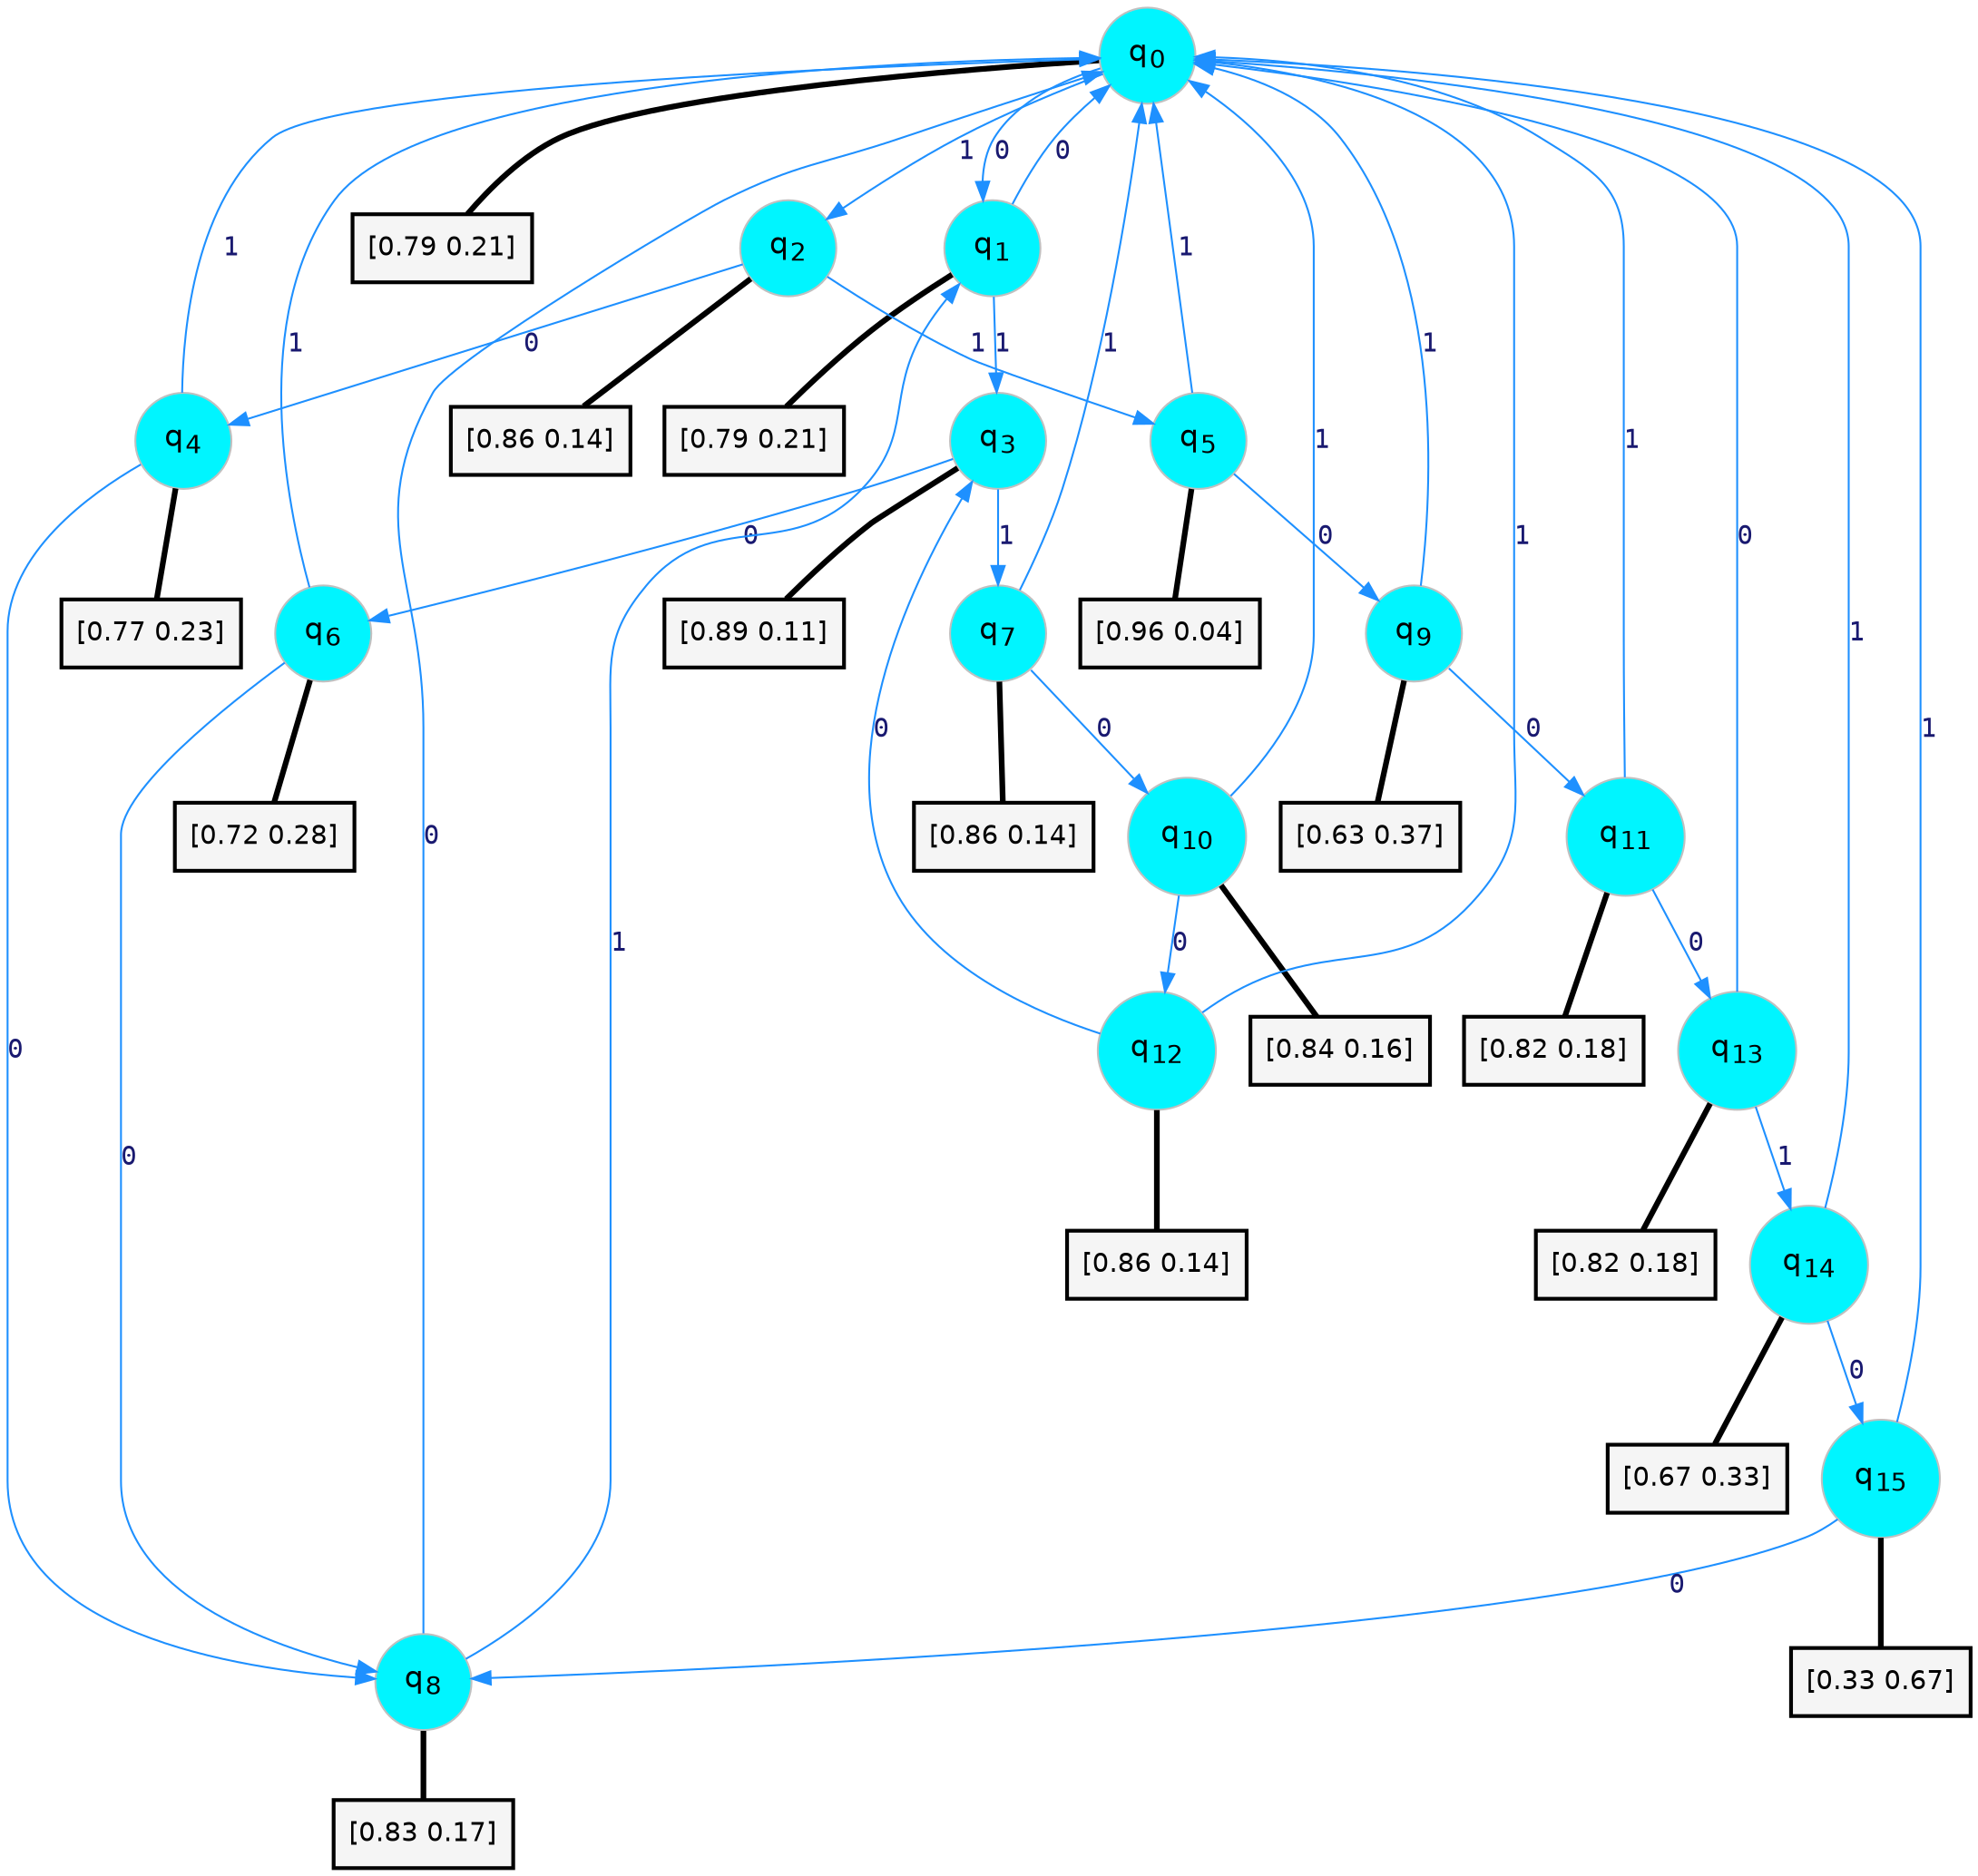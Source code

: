 digraph G {
graph [
bgcolor=transparent, dpi=300, rankdir=TD, size="40,25"];
node [
color=gray, fillcolor=turquoise1, fontcolor=black, fontname=Helvetica, fontsize=16, fontweight=bold, shape=circle, style=filled];
edge [
arrowsize=1, color=dodgerblue1, fontcolor=midnightblue, fontname=courier, fontweight=bold, penwidth=1, style=solid, weight=20];
0[label=<q<SUB>0</SUB>>];
1[label=<q<SUB>1</SUB>>];
2[label=<q<SUB>2</SUB>>];
3[label=<q<SUB>3</SUB>>];
4[label=<q<SUB>4</SUB>>];
5[label=<q<SUB>5</SUB>>];
6[label=<q<SUB>6</SUB>>];
7[label=<q<SUB>7</SUB>>];
8[label=<q<SUB>8</SUB>>];
9[label=<q<SUB>9</SUB>>];
10[label=<q<SUB>10</SUB>>];
11[label=<q<SUB>11</SUB>>];
12[label=<q<SUB>12</SUB>>];
13[label=<q<SUB>13</SUB>>];
14[label=<q<SUB>14</SUB>>];
15[label=<q<SUB>15</SUB>>];
16[label="[0.79 0.21]", shape=box,fontcolor=black, fontname=Helvetica, fontsize=14, penwidth=2, fillcolor=whitesmoke,color=black];
17[label="[0.79 0.21]", shape=box,fontcolor=black, fontname=Helvetica, fontsize=14, penwidth=2, fillcolor=whitesmoke,color=black];
18[label="[0.86 0.14]", shape=box,fontcolor=black, fontname=Helvetica, fontsize=14, penwidth=2, fillcolor=whitesmoke,color=black];
19[label="[0.89 0.11]", shape=box,fontcolor=black, fontname=Helvetica, fontsize=14, penwidth=2, fillcolor=whitesmoke,color=black];
20[label="[0.77 0.23]", shape=box,fontcolor=black, fontname=Helvetica, fontsize=14, penwidth=2, fillcolor=whitesmoke,color=black];
21[label="[0.96 0.04]", shape=box,fontcolor=black, fontname=Helvetica, fontsize=14, penwidth=2, fillcolor=whitesmoke,color=black];
22[label="[0.72 0.28]", shape=box,fontcolor=black, fontname=Helvetica, fontsize=14, penwidth=2, fillcolor=whitesmoke,color=black];
23[label="[0.86 0.14]", shape=box,fontcolor=black, fontname=Helvetica, fontsize=14, penwidth=2, fillcolor=whitesmoke,color=black];
24[label="[0.83 0.17]", shape=box,fontcolor=black, fontname=Helvetica, fontsize=14, penwidth=2, fillcolor=whitesmoke,color=black];
25[label="[0.63 0.37]", shape=box,fontcolor=black, fontname=Helvetica, fontsize=14, penwidth=2, fillcolor=whitesmoke,color=black];
26[label="[0.84 0.16]", shape=box,fontcolor=black, fontname=Helvetica, fontsize=14, penwidth=2, fillcolor=whitesmoke,color=black];
27[label="[0.82 0.18]", shape=box,fontcolor=black, fontname=Helvetica, fontsize=14, penwidth=2, fillcolor=whitesmoke,color=black];
28[label="[0.86 0.14]", shape=box,fontcolor=black, fontname=Helvetica, fontsize=14, penwidth=2, fillcolor=whitesmoke,color=black];
29[label="[0.82 0.18]", shape=box,fontcolor=black, fontname=Helvetica, fontsize=14, penwidth=2, fillcolor=whitesmoke,color=black];
30[label="[0.67 0.33]", shape=box,fontcolor=black, fontname=Helvetica, fontsize=14, penwidth=2, fillcolor=whitesmoke,color=black];
31[label="[0.33 0.67]", shape=box,fontcolor=black, fontname=Helvetica, fontsize=14, penwidth=2, fillcolor=whitesmoke,color=black];
0->1 [label=0];
0->2 [label=1];
0->16 [arrowhead=none, penwidth=3,color=black];
1->0 [label=0];
1->3 [label=1];
1->17 [arrowhead=none, penwidth=3,color=black];
2->4 [label=0];
2->5 [label=1];
2->18 [arrowhead=none, penwidth=3,color=black];
3->6 [label=0];
3->7 [label=1];
3->19 [arrowhead=none, penwidth=3,color=black];
4->8 [label=0];
4->0 [label=1];
4->20 [arrowhead=none, penwidth=3,color=black];
5->9 [label=0];
5->0 [label=1];
5->21 [arrowhead=none, penwidth=3,color=black];
6->8 [label=0];
6->0 [label=1];
6->22 [arrowhead=none, penwidth=3,color=black];
7->10 [label=0];
7->0 [label=1];
7->23 [arrowhead=none, penwidth=3,color=black];
8->0 [label=0];
8->1 [label=1];
8->24 [arrowhead=none, penwidth=3,color=black];
9->11 [label=0];
9->0 [label=1];
9->25 [arrowhead=none, penwidth=3,color=black];
10->12 [label=0];
10->0 [label=1];
10->26 [arrowhead=none, penwidth=3,color=black];
11->13 [label=0];
11->0 [label=1];
11->27 [arrowhead=none, penwidth=3,color=black];
12->3 [label=0];
12->0 [label=1];
12->28 [arrowhead=none, penwidth=3,color=black];
13->0 [label=0];
13->14 [label=1];
13->29 [arrowhead=none, penwidth=3,color=black];
14->15 [label=0];
14->0 [label=1];
14->30 [arrowhead=none, penwidth=3,color=black];
15->8 [label=0];
15->0 [label=1];
15->31 [arrowhead=none, penwidth=3,color=black];
}
